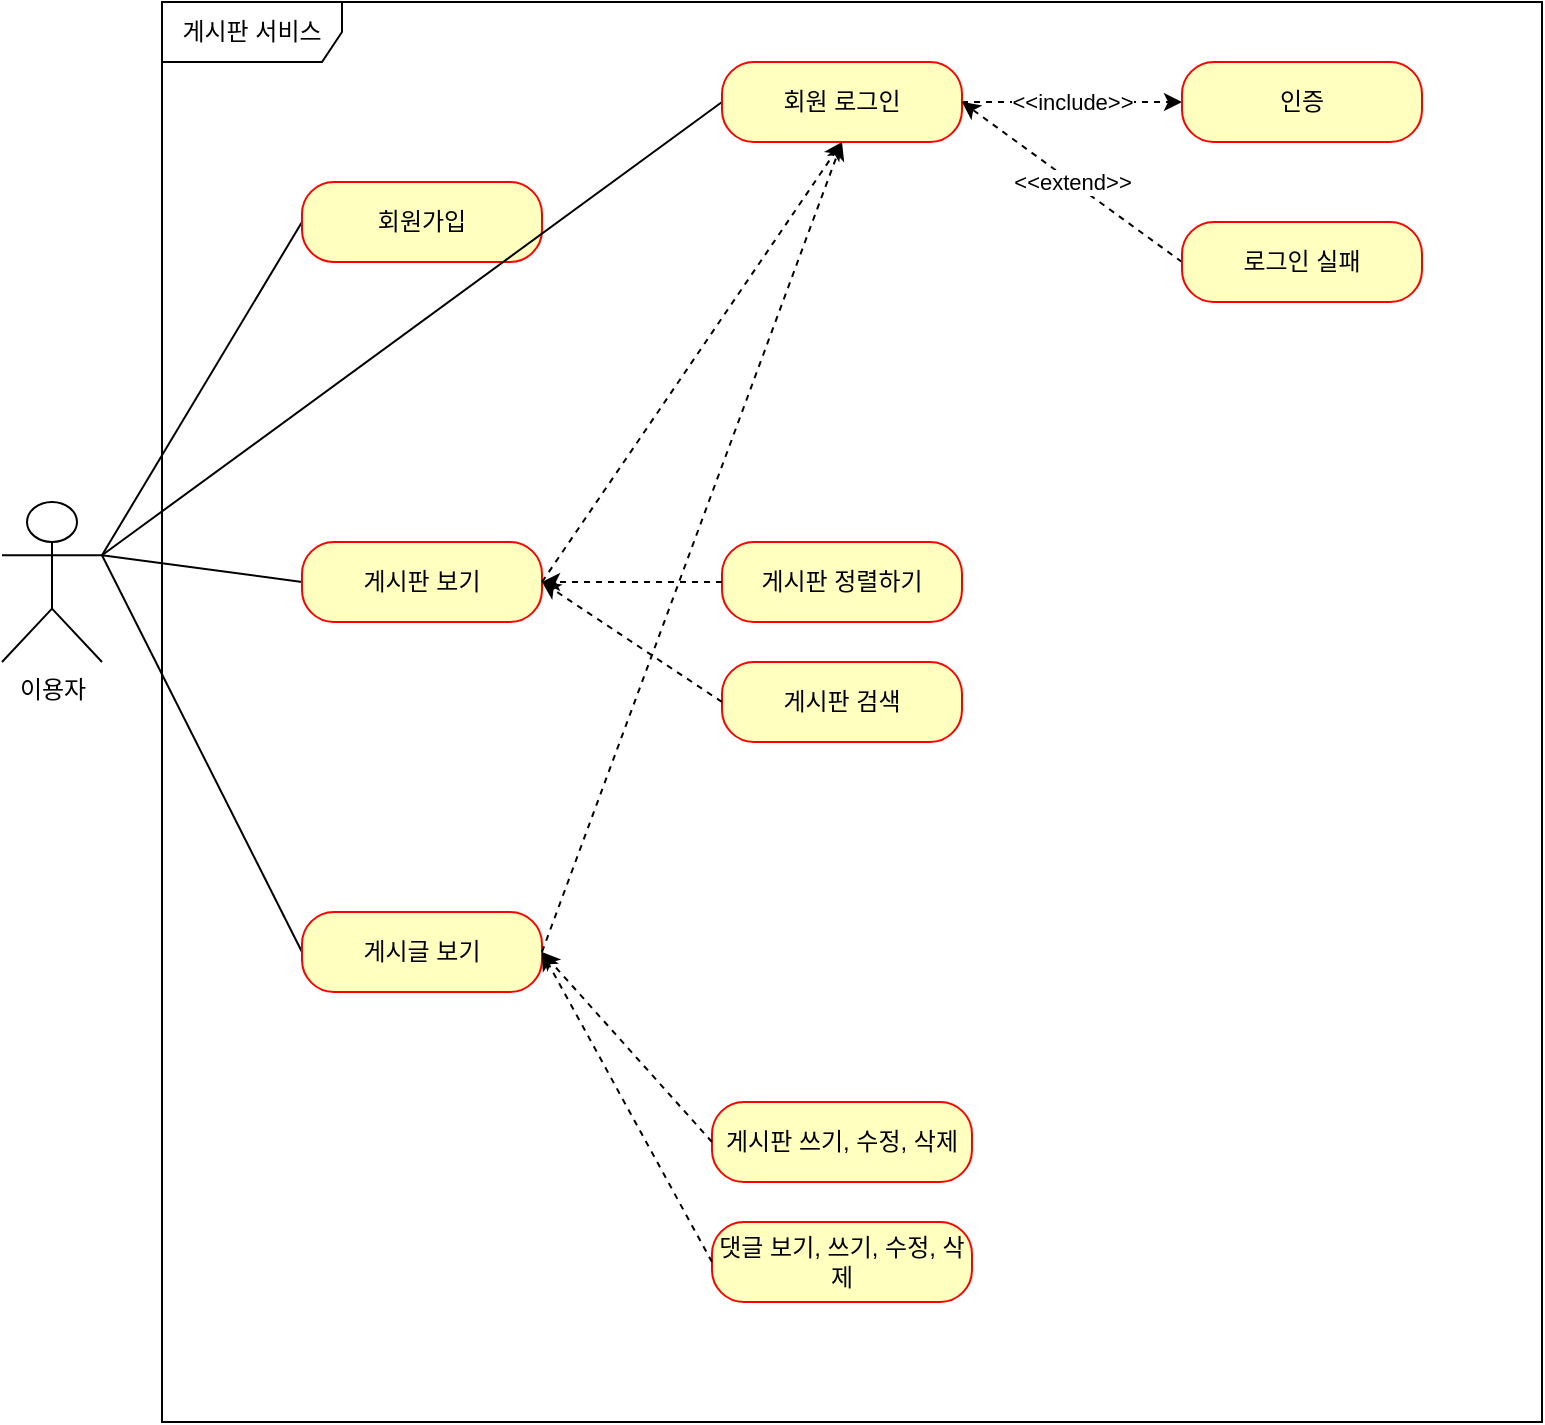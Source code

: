<mxfile version="20.3.7" type="github">
  <diagram id="Vdv9MWAwqf2mfedwVUf3" name="페이지-1">
    <mxGraphModel dx="734" dy="1121" grid="1" gridSize="10" guides="1" tooltips="1" connect="1" arrows="1" fold="1" page="1" pageScale="1" pageWidth="827" pageHeight="1169" math="0" shadow="0">
      <root>
        <mxCell id="0" />
        <mxCell id="1" parent="0" />
        <mxCell id="VD2REtbUF1-V1g2N4mwt-2" value="게시판 서비스" style="shape=umlFrame;whiteSpace=wrap;html=1;width=90;height=30;" vertex="1" parent="1">
          <mxGeometry x="120" y="110" width="690" height="710" as="geometry" />
        </mxCell>
        <mxCell id="VD2REtbUF1-V1g2N4mwt-24" style="rounded=0;orthogonalLoop=1;jettySize=auto;html=1;exitX=1;exitY=0.333;exitDx=0;exitDy=0;exitPerimeter=0;entryX=0;entryY=0.5;entryDx=0;entryDy=0;endArrow=none;endFill=0;" edge="1" parent="1" source="VD2REtbUF1-V1g2N4mwt-1" target="VD2REtbUF1-V1g2N4mwt-8">
          <mxGeometry relative="1" as="geometry" />
        </mxCell>
        <mxCell id="VD2REtbUF1-V1g2N4mwt-1" value="이용자" style="shape=umlActor;verticalLabelPosition=bottom;verticalAlign=top;html=1;" vertex="1" parent="1">
          <mxGeometry x="40" y="360" width="50" height="80" as="geometry" />
        </mxCell>
        <mxCell id="VD2REtbUF1-V1g2N4mwt-20" style="rounded=0;orthogonalLoop=1;jettySize=auto;html=1;exitX=0;exitY=0.5;exitDx=0;exitDy=0;entryX=1;entryY=0.333;entryDx=0;entryDy=0;entryPerimeter=0;endArrow=none;endFill=0;" edge="1" parent="1" source="VD2REtbUF1-V1g2N4mwt-5" target="VD2REtbUF1-V1g2N4mwt-1">
          <mxGeometry relative="1" as="geometry" />
        </mxCell>
        <mxCell id="VD2REtbUF1-V1g2N4mwt-5" value="회원가입" style="rounded=1;whiteSpace=wrap;html=1;arcSize=40;fontColor=#000000;fillColor=#ffffc0;strokeColor=#ff0000;" vertex="1" parent="1">
          <mxGeometry x="190" y="200" width="120" height="40" as="geometry" />
        </mxCell>
        <mxCell id="VD2REtbUF1-V1g2N4mwt-27" style="edgeStyle=none;rounded=0;orthogonalLoop=1;jettySize=auto;html=1;exitX=0;exitY=0.5;exitDx=0;exitDy=0;entryX=1;entryY=0.333;entryDx=0;entryDy=0;entryPerimeter=0;endArrow=none;endFill=0;" edge="1" parent="1" source="VD2REtbUF1-V1g2N4mwt-7" target="VD2REtbUF1-V1g2N4mwt-1">
          <mxGeometry relative="1" as="geometry" />
        </mxCell>
        <mxCell id="VD2REtbUF1-V1g2N4mwt-7" value="게시판 보기" style="rounded=1;whiteSpace=wrap;html=1;arcSize=40;fontColor=#000000;fillColor=#ffffc0;strokeColor=#ff0000;" vertex="1" parent="1">
          <mxGeometry x="190" y="380" width="120" height="40" as="geometry" />
        </mxCell>
        <mxCell id="VD2REtbUF1-V1g2N4mwt-8" value="게시글 보기" style="rounded=1;whiteSpace=wrap;html=1;arcSize=40;fontColor=#000000;fillColor=#ffffc0;strokeColor=#ff0000;" vertex="1" parent="1">
          <mxGeometry x="190" y="565" width="120" height="40" as="geometry" />
        </mxCell>
        <mxCell id="VD2REtbUF1-V1g2N4mwt-22" style="rounded=0;orthogonalLoop=1;jettySize=auto;html=1;exitX=0;exitY=0.5;exitDx=0;exitDy=0;entryX=1;entryY=0.333;entryDx=0;entryDy=0;entryPerimeter=0;endArrow=none;endFill=0;" edge="1" parent="1" source="VD2REtbUF1-V1g2N4mwt-9" target="VD2REtbUF1-V1g2N4mwt-1">
          <mxGeometry relative="1" as="geometry" />
        </mxCell>
        <mxCell id="VD2REtbUF1-V1g2N4mwt-29" value="&amp;lt;&amp;lt;include&amp;gt;&amp;gt;" style="edgeStyle=none;rounded=0;orthogonalLoop=1;jettySize=auto;html=1;exitX=1;exitY=0.5;exitDx=0;exitDy=0;entryX=0;entryY=0.5;entryDx=0;entryDy=0;endArrow=classic;endFill=1;dashed=1;" edge="1" parent="1" source="VD2REtbUF1-V1g2N4mwt-9" target="VD2REtbUF1-V1g2N4mwt-10">
          <mxGeometry relative="1" as="geometry" />
        </mxCell>
        <mxCell id="VD2REtbUF1-V1g2N4mwt-9" value="회원 로그인" style="rounded=1;whiteSpace=wrap;html=1;arcSize=40;fontColor=#000000;fillColor=#ffffc0;strokeColor=#ff0000;" vertex="1" parent="1">
          <mxGeometry x="400" y="140" width="120" height="40" as="geometry" />
        </mxCell>
        <mxCell id="VD2REtbUF1-V1g2N4mwt-10" value="인증" style="rounded=1;whiteSpace=wrap;html=1;arcSize=40;fontColor=#000000;fillColor=#ffffc0;strokeColor=#ff0000;" vertex="1" parent="1">
          <mxGeometry x="630" y="140" width="120" height="40" as="geometry" />
        </mxCell>
        <mxCell id="VD2REtbUF1-V1g2N4mwt-31" value="&amp;lt;&amp;lt;extend&amp;gt;&amp;gt;" style="edgeStyle=none;rounded=0;orthogonalLoop=1;jettySize=auto;html=1;exitX=0;exitY=0.5;exitDx=0;exitDy=0;entryX=1;entryY=0.5;entryDx=0;entryDy=0;endArrow=classic;endFill=1;dashed=1;" edge="1" parent="1" source="VD2REtbUF1-V1g2N4mwt-11" target="VD2REtbUF1-V1g2N4mwt-9">
          <mxGeometry relative="1" as="geometry" />
        </mxCell>
        <mxCell id="VD2REtbUF1-V1g2N4mwt-11" value="로그인 실패" style="rounded=1;whiteSpace=wrap;html=1;arcSize=40;fontColor=#000000;fillColor=#ffffc0;strokeColor=#ff0000;" vertex="1" parent="1">
          <mxGeometry x="630" y="220" width="120" height="40" as="geometry" />
        </mxCell>
        <mxCell id="VD2REtbUF1-V1g2N4mwt-12" value="게시판 정렬하기" style="rounded=1;whiteSpace=wrap;html=1;arcSize=40;fontColor=#000000;fillColor=#ffffc0;strokeColor=#ff0000;" vertex="1" parent="1">
          <mxGeometry x="400" y="380" width="120" height="40" as="geometry" />
        </mxCell>
        <mxCell id="VD2REtbUF1-V1g2N4mwt-13" value="게시판 검색" style="rounded=1;whiteSpace=wrap;html=1;arcSize=40;fontColor=#000000;fillColor=#ffffc0;strokeColor=#ff0000;" vertex="1" parent="1">
          <mxGeometry x="400" y="440" width="120" height="40" as="geometry" />
        </mxCell>
        <mxCell id="VD2REtbUF1-V1g2N4mwt-14" value="게시판 쓰기, 수정, 삭제" style="rounded=1;whiteSpace=wrap;html=1;arcSize=40;fontColor=#000000;fillColor=#ffffc0;strokeColor=#ff0000;" vertex="1" parent="1">
          <mxGeometry x="395" y="660" width="130" height="40" as="geometry" />
        </mxCell>
        <mxCell id="VD2REtbUF1-V1g2N4mwt-15" value="댓글 보기, 쓰기, 수정, 삭제" style="rounded=1;whiteSpace=wrap;html=1;arcSize=40;fontColor=#000000;fillColor=#ffffc0;strokeColor=#ff0000;" vertex="1" parent="1">
          <mxGeometry x="395" y="720" width="130" height="40" as="geometry" />
        </mxCell>
        <mxCell id="VD2REtbUF1-V1g2N4mwt-36" value="" style="endArrow=classic;html=1;rounded=0;exitX=1;exitY=0.5;exitDx=0;exitDy=0;entryX=0.5;entryY=1;entryDx=0;entryDy=0;endFill=1;dashed=1;" edge="1" parent="1" source="VD2REtbUF1-V1g2N4mwt-8" target="VD2REtbUF1-V1g2N4mwt-9">
          <mxGeometry width="50" height="50" relative="1" as="geometry">
            <mxPoint x="380" y="630" as="sourcePoint" />
            <mxPoint x="430" y="580" as="targetPoint" />
          </mxGeometry>
        </mxCell>
        <mxCell id="VD2REtbUF1-V1g2N4mwt-37" value="" style="endArrow=classic;html=1;rounded=0;dashed=1;exitX=1;exitY=0.5;exitDx=0;exitDy=0;entryX=0.5;entryY=1;entryDx=0;entryDy=0;endFill=1;" edge="1" parent="1" source="VD2REtbUF1-V1g2N4mwt-7" target="VD2REtbUF1-V1g2N4mwt-9">
          <mxGeometry width="50" height="50" relative="1" as="geometry">
            <mxPoint x="380" y="630" as="sourcePoint" />
            <mxPoint x="430" y="580" as="targetPoint" />
          </mxGeometry>
        </mxCell>
        <mxCell id="VD2REtbUF1-V1g2N4mwt-38" value="" style="endArrow=classic;html=1;rounded=0;dashed=1;exitX=0;exitY=0.5;exitDx=0;exitDy=0;endFill=1;entryX=1;entryY=0.5;entryDx=0;entryDy=0;" edge="1" parent="1" source="VD2REtbUF1-V1g2N4mwt-12" target="VD2REtbUF1-V1g2N4mwt-7">
          <mxGeometry width="50" height="50" relative="1" as="geometry">
            <mxPoint x="380" y="630" as="sourcePoint" />
            <mxPoint x="430" y="580" as="targetPoint" />
          </mxGeometry>
        </mxCell>
        <mxCell id="VD2REtbUF1-V1g2N4mwt-39" value="" style="endArrow=classic;html=1;rounded=0;dashed=1;entryX=1;entryY=0.5;entryDx=0;entryDy=0;exitX=0;exitY=0.5;exitDx=0;exitDy=0;endFill=1;" edge="1" parent="1" source="VD2REtbUF1-V1g2N4mwt-13" target="VD2REtbUF1-V1g2N4mwt-7">
          <mxGeometry width="50" height="50" relative="1" as="geometry">
            <mxPoint x="320" y="410" as="sourcePoint" />
            <mxPoint x="410" y="410" as="targetPoint" />
          </mxGeometry>
        </mxCell>
        <mxCell id="VD2REtbUF1-V1g2N4mwt-40" value="" style="endArrow=classic;html=1;rounded=0;dashed=1;exitX=0;exitY=0.5;exitDx=0;exitDy=0;endFill=1;entryX=1;entryY=0.5;entryDx=0;entryDy=0;" edge="1" parent="1" source="VD2REtbUF1-V1g2N4mwt-14" target="VD2REtbUF1-V1g2N4mwt-8">
          <mxGeometry width="50" height="50" relative="1" as="geometry">
            <mxPoint x="395" y="500" as="sourcePoint" />
            <mxPoint x="305" y="500" as="targetPoint" />
          </mxGeometry>
        </mxCell>
        <mxCell id="VD2REtbUF1-V1g2N4mwt-41" value="" style="endArrow=classic;html=1;rounded=0;dashed=1;exitX=0;exitY=0.5;exitDx=0;exitDy=0;endFill=1;entryX=1;entryY=0.5;entryDx=0;entryDy=0;" edge="1" parent="1" source="VD2REtbUF1-V1g2N4mwt-15" target="VD2REtbUF1-V1g2N4mwt-8">
          <mxGeometry width="50" height="50" relative="1" as="geometry">
            <mxPoint x="405" y="690" as="sourcePoint" />
            <mxPoint x="320" y="595" as="targetPoint" />
          </mxGeometry>
        </mxCell>
      </root>
    </mxGraphModel>
  </diagram>
</mxfile>
